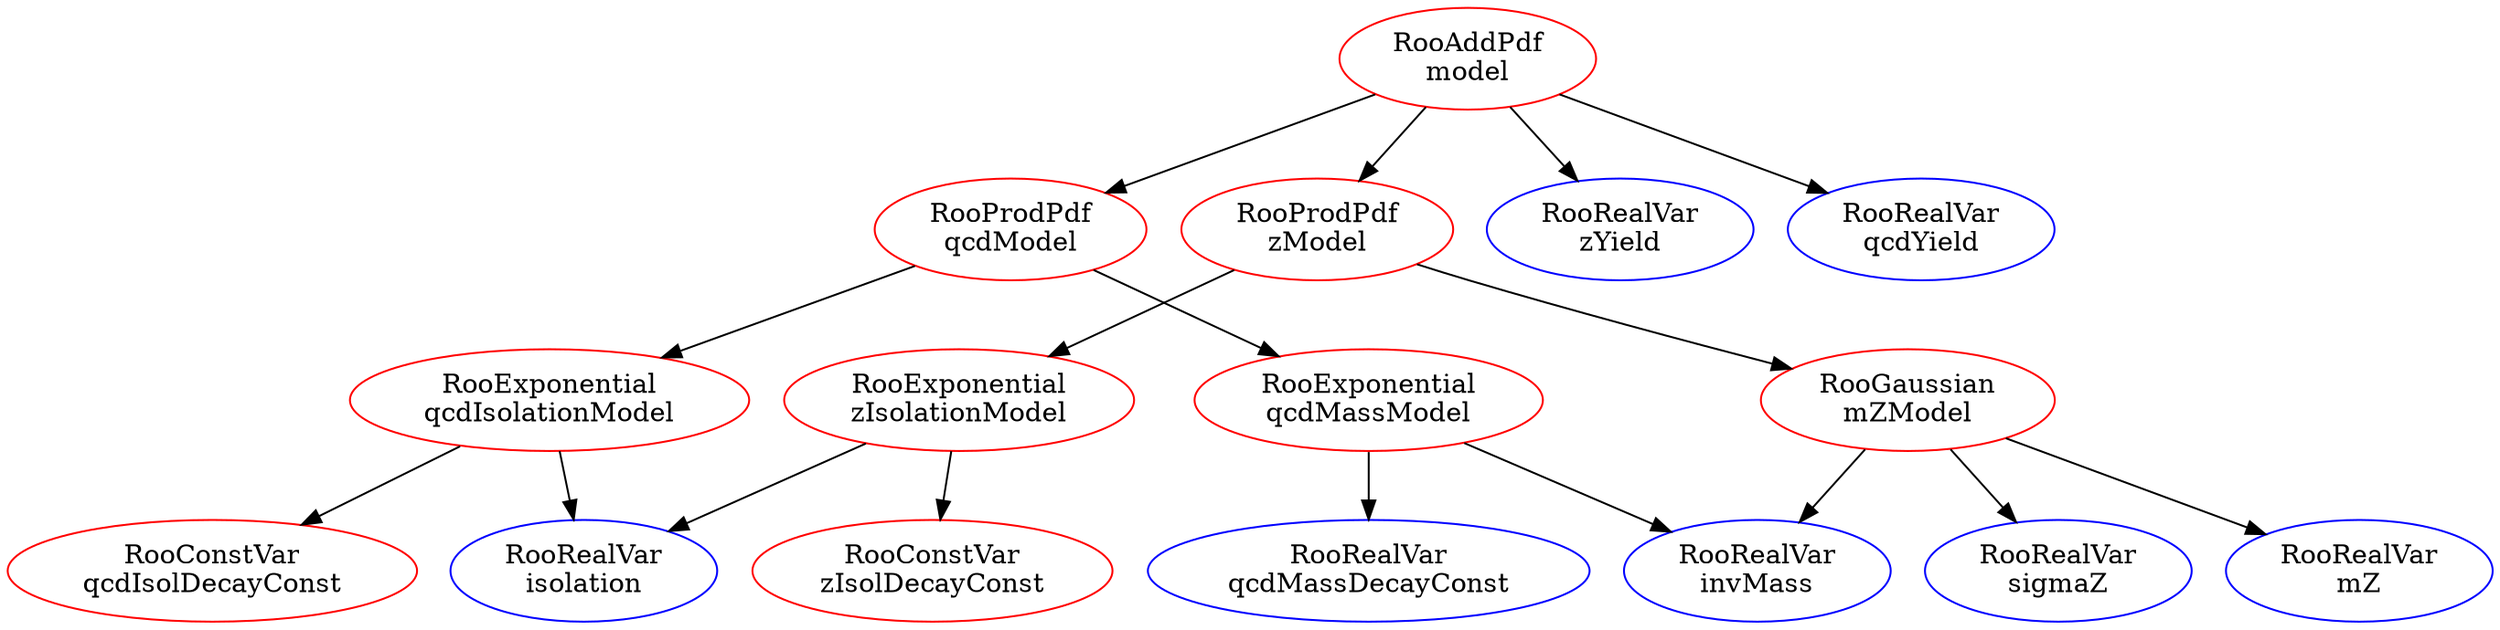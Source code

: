 digraph model{
"model" [ color=red, label="RooAddPdf
model"];
"zModel" [ color=red, label="RooProdPdf
zModel"];
"mZModel" [ color=red, label="RooGaussian
mZModel"];
"invMass" [ color=blue, label="RooRealVar
invMass"];
"mZ" [ color=blue, label="RooRealVar
mZ"];
"sigmaZ" [ color=blue, label="RooRealVar
sigmaZ"];
"zIsolationModel" [ color=red, label="RooExponential
zIsolationModel"];
"isolation" [ color=blue, label="RooRealVar
isolation"];
"zIsolDecayConst" [ color=red, label="RooConstVar
zIsolDecayConst"];
"zYield" [ color=blue, label="RooRealVar
zYield"];
"qcdModel" [ color=red, label="RooProdPdf
qcdModel"];
"qcdMassModel" [ color=red, label="RooExponential
qcdMassModel"];
"qcdMassDecayConst" [ color=blue, label="RooRealVar
qcdMassDecayConst"];
"qcdIsolationModel" [ color=red, label="RooExponential
qcdIsolationModel"];
"qcdIsolDecayConst" [ color=red, label="RooConstVar
qcdIsolDecayConst"];
"qcdYield" [ color=blue, label="RooRealVar
qcdYield"];
"model" -> "qcdYield";
"model" -> "zYield";
"model" -> "qcdModel";
"model" -> "zModel";
"qcdModel" -> "qcdIsolationModel";
"qcdModel" -> "qcdMassModel";
"qcdIsolationModel" -> "qcdIsolDecayConst";
"qcdIsolationModel" -> "isolation";
"qcdMassModel" -> "qcdMassDecayConst";
"qcdMassModel" -> "invMass";
"zModel" -> "zIsolationModel";
"zModel" -> "mZModel";
"zIsolationModel" -> "zIsolDecayConst";
"zIsolationModel" -> "isolation";
"mZModel" -> "sigmaZ";
"mZModel" -> "mZ";
"mZModel" -> "invMass";
}
